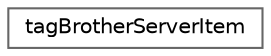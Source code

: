 digraph "类继承关系图"
{
 // LATEX_PDF_SIZE
  bgcolor="transparent";
  edge [fontname=Helvetica,fontsize=10,labelfontname=Helvetica,labelfontsize=10];
  node [fontname=Helvetica,fontsize=10,shape=box,height=0.2,width=0.4];
  rankdir="LR";
  Node0 [id="Node000000",label="tagBrotherServerItem",height=0.2,width=0.4,color="grey40", fillcolor="white", style="filled",URL="$structtag_brother_server_item.html",tooltip="兄弟服务器项。"];
}
